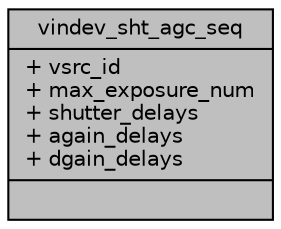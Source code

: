 digraph "vindev_sht_agc_seq"
{
 // INTERACTIVE_SVG=YES
 // LATEX_PDF_SIZE
  bgcolor="transparent";
  edge [fontname="Helvetica",fontsize="10",labelfontname="Helvetica",labelfontsize="10"];
  node [fontname="Helvetica",fontsize="10",shape=record];
  Node1 [label="{vindev_sht_agc_seq\n|+ vsrc_id\l+ max_exposure_num\l+ shutter_delays\l+ again_delays\l+ dgain_delays\l|}",height=0.2,width=0.4,color="black", fillcolor="grey75", style="filled", fontcolor="black",tooltip=" "];
}
